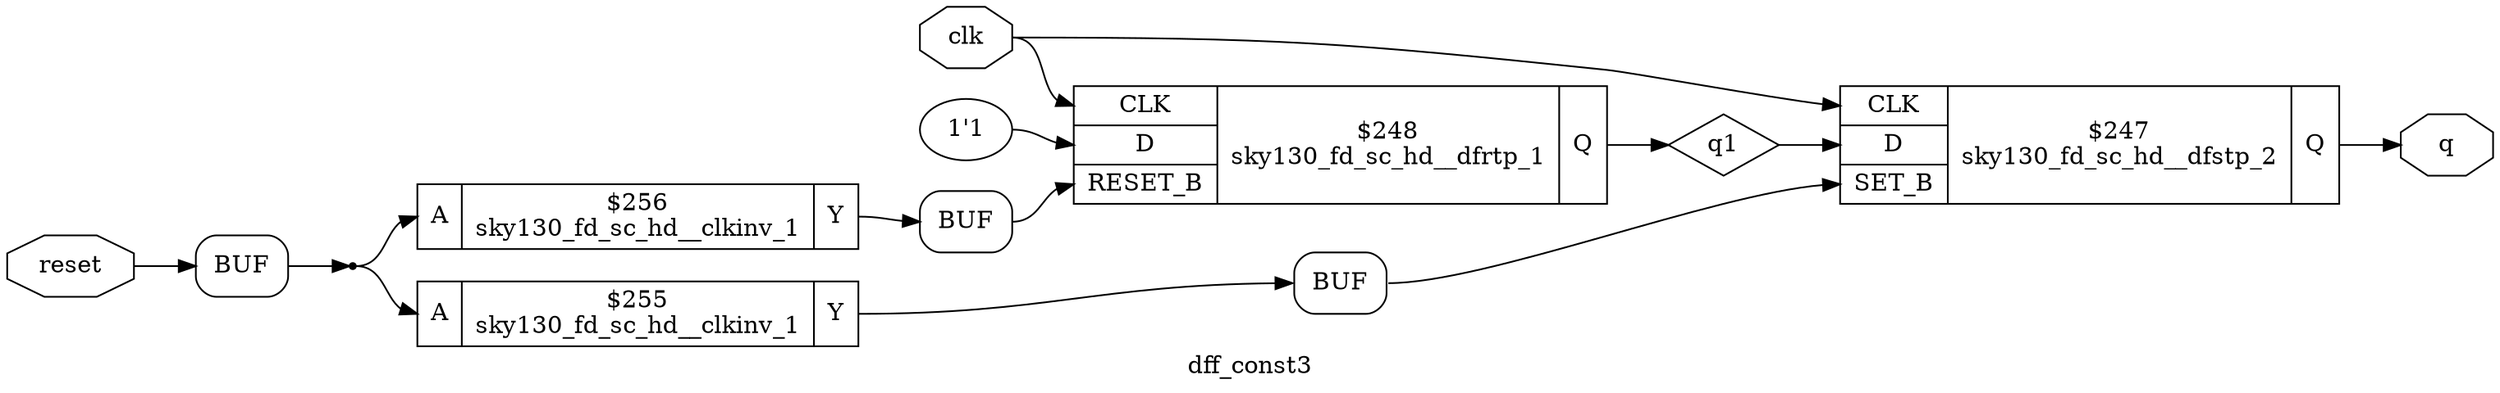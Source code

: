 digraph "dff_const3" {
label="dff_const3";
rankdir="LR";
remincross=true;
n6 [ shape=octagon, label="clk", color="black", fontcolor="black" ];
n7 [ shape=octagon, label="q", color="black", fontcolor="black" ];
n8 [ shape=diamond, label="q1", color="black", fontcolor="black" ];
n9 [ shape=octagon, label="reset", color="black", fontcolor="black" ];
c12 [ shape=record, label="{{<p10> A}|$255\nsky130_fd_sc_hd__clkinv_1|{<p11> Y}}",  ];
c13 [ shape=record, label="{{<p10> A}|$256\nsky130_fd_sc_hd__clkinv_1|{<p11> Y}}",  ];
c18 [ shape=record, label="{{<p14> CLK|<p15> D|<p16> SET_B}|$247\nsky130_fd_sc_hd__dfstp_2|{<p17> Q}}",  ];
v0 [ label="1'1" ];
c20 [ shape=record, label="{{<p14> CLK|<p15> D|<p19> RESET_B}|$248\nsky130_fd_sc_hd__dfrtp_1|{<p17> Q}}",  ];
x1 [shape=box, style=rounded, label="BUF", ];
x2 [shape=box, style=rounded, label="BUF", ];
x3 [shape=box, style=rounded, label="BUF", ];
c12:p11:e -> x2:w [color="black", fontcolor="black", label=""];
c13:p11:e -> x3:w [color="black", fontcolor="black", label=""];
n3 [ shape=point ];
x1:e -> n3:w [color="black", fontcolor="black", label=""];
n3:e -> c12:p10:w [color="black", fontcolor="black", label=""];
n3:e -> c13:p10:w [color="black", fontcolor="black", label=""];
x2:e -> c18:p16:w [color="black", fontcolor="black", label=""];
x3:e -> c20:p19:w [color="black", fontcolor="black", label=""];
n6:e -> c18:p14:w [color="black", fontcolor="black", label=""];
n6:e -> c20:p14:w [color="black", fontcolor="black", label=""];
c18:p17:e -> n7:w [color="black", fontcolor="black", label=""];
c20:p17:e -> n8:w [color="black", fontcolor="black", label=""];
n8:e -> c18:p15:w [color="black", fontcolor="black", label=""];
n9:e -> x1:w [color="black", fontcolor="black", label=""];
v0:e -> c20:p15:w [color="black", fontcolor="black", label=""];
}
